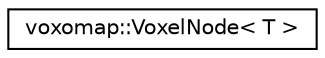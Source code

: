 digraph "Graphical Class Hierarchy"
{
 // LATEX_PDF_SIZE
  edge [fontname="Helvetica",fontsize="10",labelfontname="Helvetica",labelfontsize="10"];
  node [fontname="Helvetica",fontsize="10",shape=record];
  rankdir="LR";
  Node0 [label="voxomap::VoxelNode\< T \>",height=0.2,width=0.4,color="black", fillcolor="white", style="filled",URL="$classvoxomap_1_1_voxel_node.html",tooltip=" "];
}
